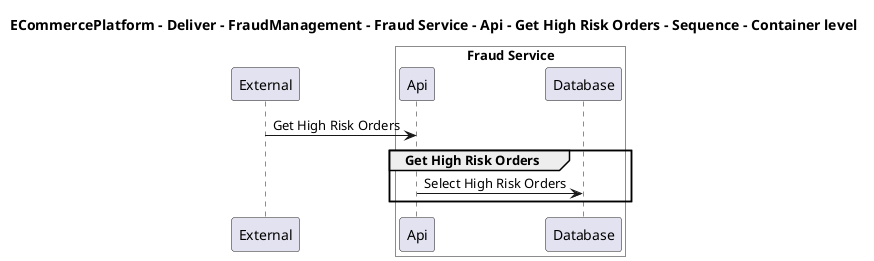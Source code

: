 @startuml

title ECommercePlatform - Deliver - FraudManagement - Fraud Service - Api - Get High Risk Orders - Sequence - Container level

participant "External" as C4InterFlow.SoftwareSystems.ExternalSystem

box "Fraud Service" #White
    participant "Api" as ECommercePlatform.Deliver.FraudManagement.SoftwareSystems.FraudService.Containers.Api
    participant "Database" as ECommercePlatform.Deliver.FraudManagement.SoftwareSystems.FraudService.Containers.Database
end box


C4InterFlow.SoftwareSystems.ExternalSystem -> ECommercePlatform.Deliver.FraudManagement.SoftwareSystems.FraudService.Containers.Api : Get High Risk Orders
group Get High Risk Orders
ECommercePlatform.Deliver.FraudManagement.SoftwareSystems.FraudService.Containers.Api -> ECommercePlatform.Deliver.FraudManagement.SoftwareSystems.FraudService.Containers.Database : Select High Risk Orders
end


@enduml
